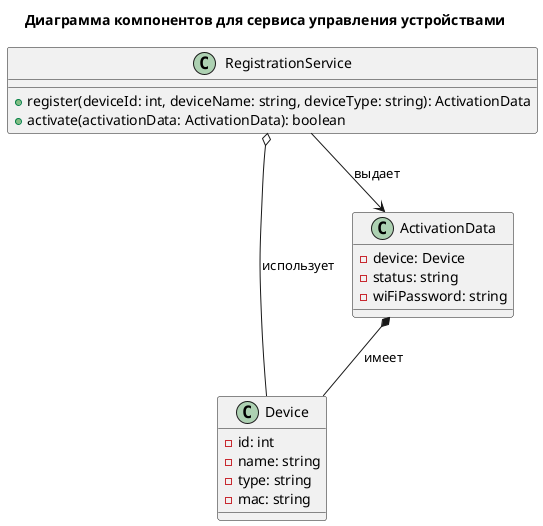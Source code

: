 @startuml

title Диаграмма компонентов для сервиса управления устройствами

class RegistrationService {
    +register(deviceId: int, deviceName: string, deviceType: string): ActivationData
    +activate(activationData: ActivationData): boolean
}

class Device {
    -id: int
    -name: string
    -type: string
    -mac: string
}

class ActivationData {
    - device: Device
    - status: string
    - wiFiPassword: string
}

RegistrationService o-- Device : "использует"
RegistrationService --> ActivationData : "выдает"
ActivationData *-- Device : "имеет"

@enduml